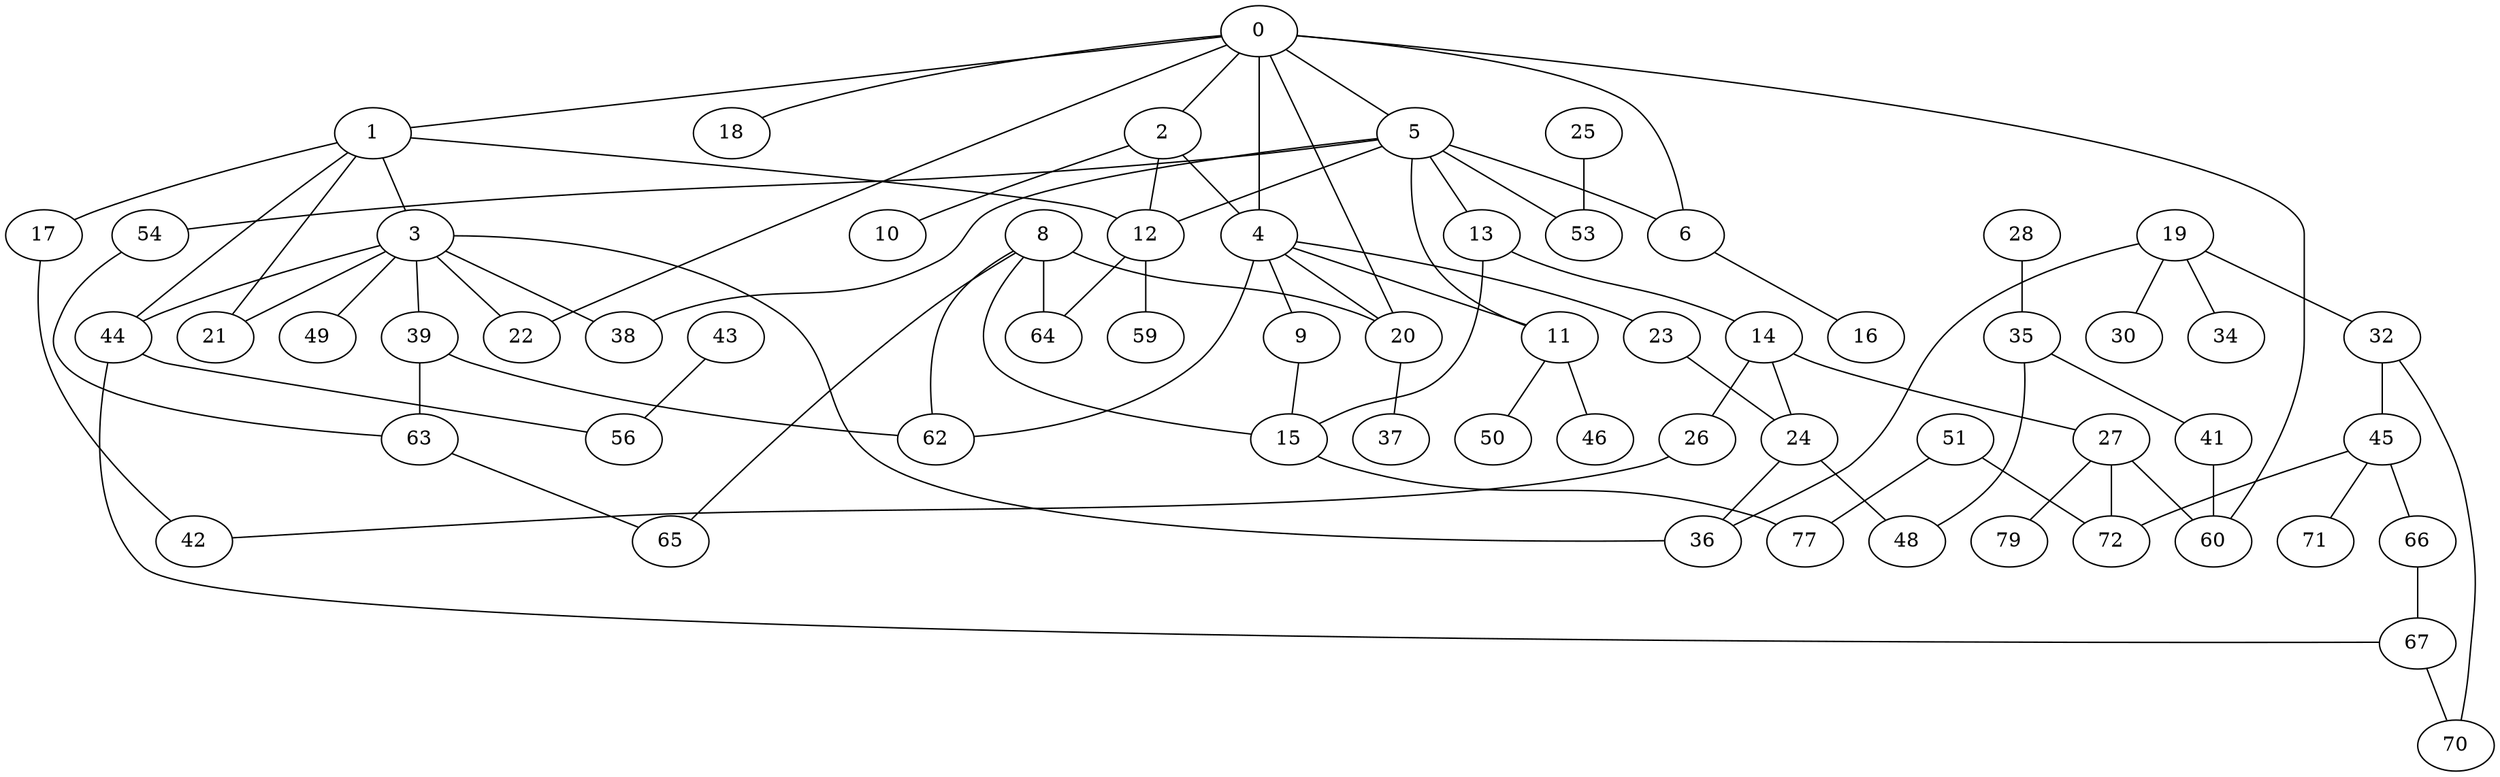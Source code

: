 graph G {
   8 -- 15
   8 -- 20
   8 -- 64
   8 -- 65
   8 -- 62
   0 -- 1
   0 -- 18
   0 -- 2
   0 -- 60
   0 -- 20
   0 -- 4
   0 -- 5
   0 -- 22
   0 -- 6
   1 -- 3
   1 -- 44
   1 -- 12
   1 -- 17
   1 -- 21
   2 -- 12
   2 -- 4
   2 -- 10
   3 -- 49
   3 -- 21
   3 -- 38
   3 -- 22
   3 -- 44
   3 -- 36
   3 -- 39
   4 -- 9
   4 -- 11
   4 -- 20
   4 -- 23
   4 -- 62
   5 -- 11
   5 -- 54
   5 -- 38
   5 -- 6
   5 -- 53
   5 -- 13
   5 -- 12
   6 -- 16
   9 -- 15
   11 -- 46
   11 -- 50
   12 -- 59
   12 -- 64
   13 -- 14
   13 -- 15
   14 -- 24
   14 -- 26
   14 -- 27
   15 -- 77
   17 -- 42
   19 -- 30
   19 -- 32
   19 -- 34
   19 -- 36
   20 -- 37
   23 -- 24
   24 -- 36
   24 -- 48
   25 -- 53
   26 -- 42
   27 -- 60
   27 -- 72
   27 -- 79
   28 -- 35
   32 -- 45
   32 -- 70
   35 -- 41
   35 -- 48
   39 -- 63
   39 -- 62
   41 -- 60
   43 -- 56
   44 -- 67
   44 -- 56
   45 -- 72
   45 -- 71
   45 -- 66
   51 -- 72
   51 -- 77
   54 -- 63
   63 -- 65
   66 -- 67
   67 -- 70
}
